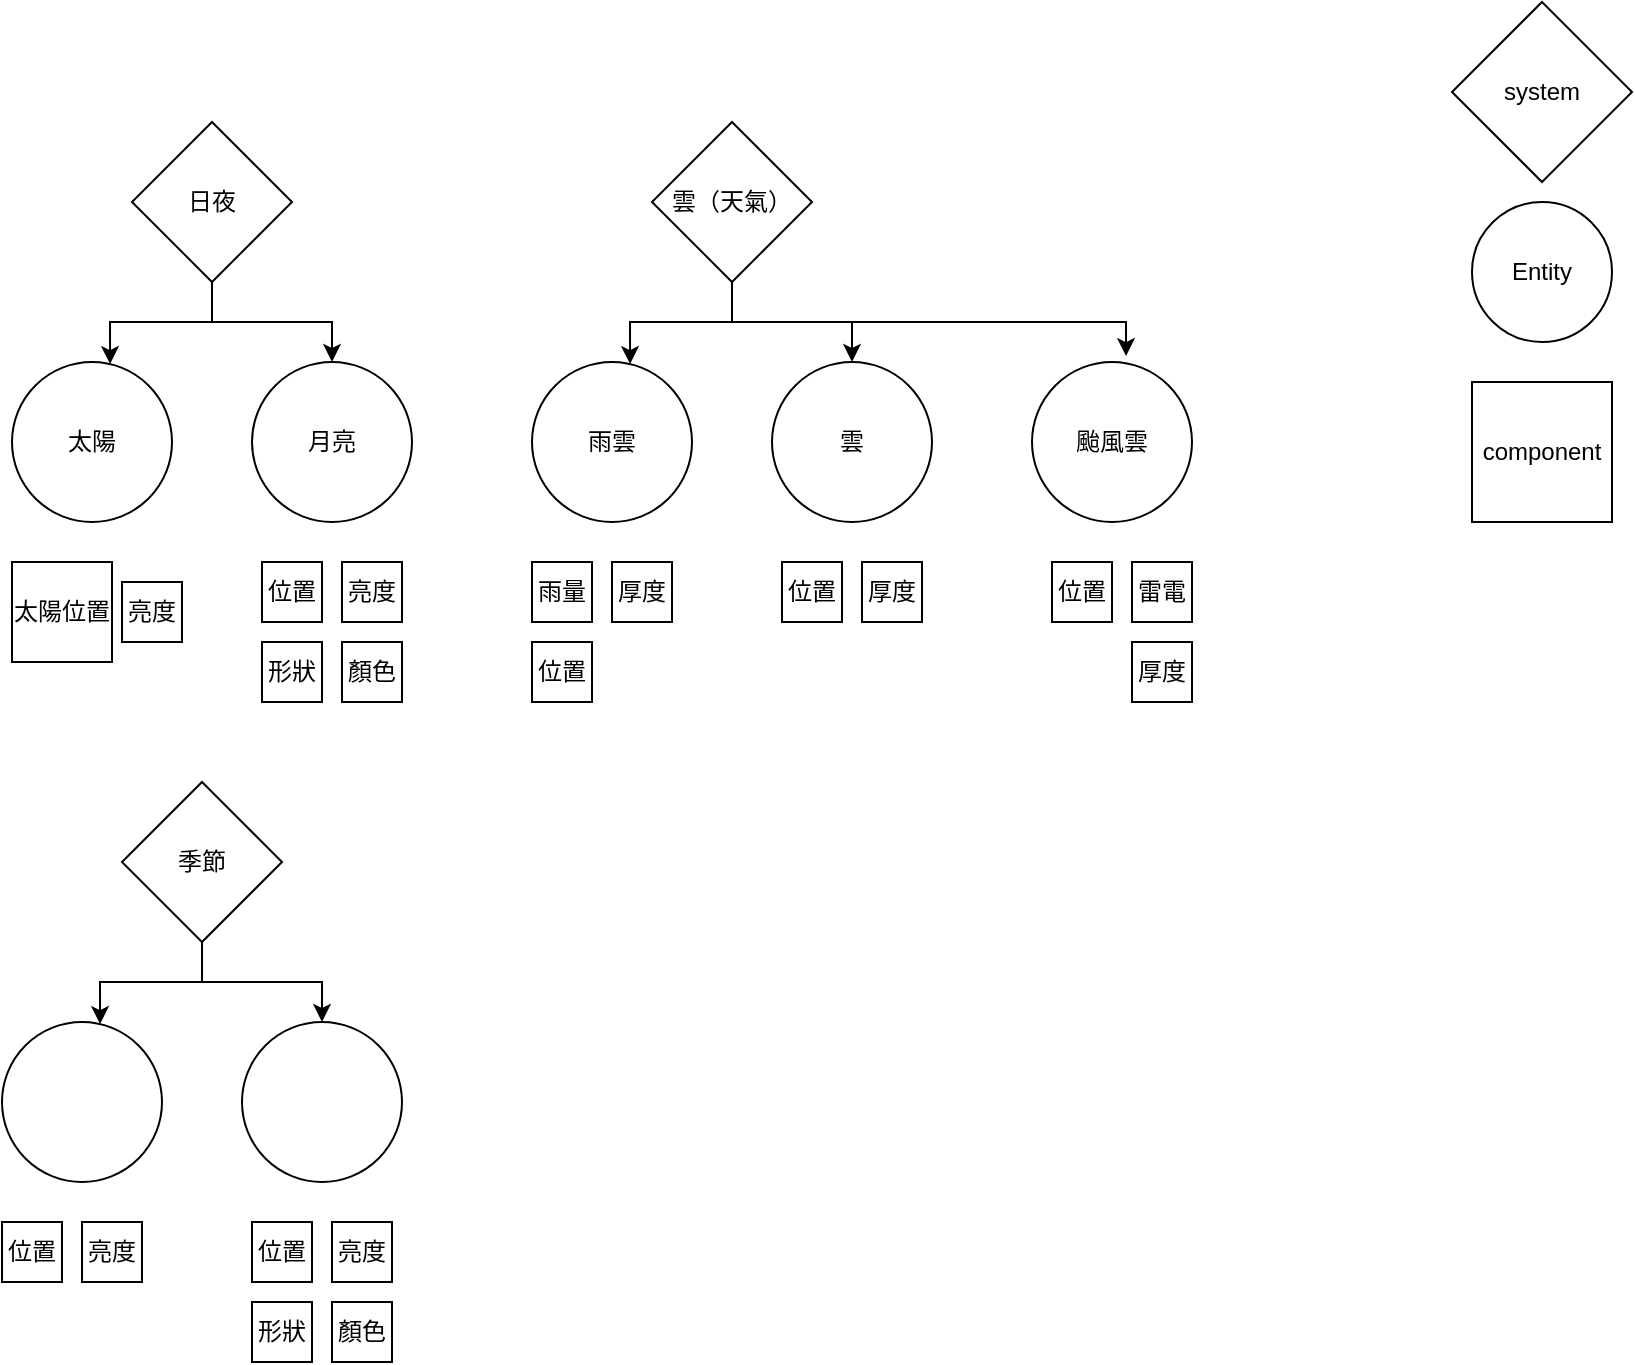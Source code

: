 <mxfile version="20.2.2" type="github">
  <diagram id="prtHgNgQTEPvFCAcTncT" name="Page-1">
    <mxGraphModel dx="946" dy="646" grid="1" gridSize="10" guides="1" tooltips="1" connect="1" arrows="1" fold="1" page="1" pageScale="1" pageWidth="827" pageHeight="1169" math="0" shadow="0">
      <root>
        <mxCell id="0" />
        <mxCell id="1" parent="0" />
        <mxCell id="Z8pUoYo2S_-PwDnYIDu9-4" style="edgeStyle=orthogonalEdgeStyle;rounded=0;orthogonalLoop=1;jettySize=auto;html=1;entryX=0.613;entryY=0.013;entryDx=0;entryDy=0;entryPerimeter=0;" edge="1" parent="1" source="Z8pUoYo2S_-PwDnYIDu9-1" target="Z8pUoYo2S_-PwDnYIDu9-2">
          <mxGeometry relative="1" as="geometry" />
        </mxCell>
        <mxCell id="Z8pUoYo2S_-PwDnYIDu9-5" style="edgeStyle=orthogonalEdgeStyle;rounded=0;orthogonalLoop=1;jettySize=auto;html=1;entryX=0.5;entryY=0;entryDx=0;entryDy=0;" edge="1" parent="1" source="Z8pUoYo2S_-PwDnYIDu9-1" target="Z8pUoYo2S_-PwDnYIDu9-3">
          <mxGeometry relative="1" as="geometry" />
        </mxCell>
        <mxCell id="Z8pUoYo2S_-PwDnYIDu9-1" value="日夜" style="rhombus;whiteSpace=wrap;html=1;" vertex="1" parent="1">
          <mxGeometry x="70" y="70" width="80" height="80" as="geometry" />
        </mxCell>
        <mxCell id="Z8pUoYo2S_-PwDnYIDu9-2" value="太陽" style="ellipse;whiteSpace=wrap;html=1;aspect=fixed;" vertex="1" parent="1">
          <mxGeometry x="10" y="190" width="80" height="80" as="geometry" />
        </mxCell>
        <mxCell id="Z8pUoYo2S_-PwDnYIDu9-3" value="月亮" style="ellipse;whiteSpace=wrap;html=1;aspect=fixed;" vertex="1" parent="1">
          <mxGeometry x="130" y="190" width="80" height="80" as="geometry" />
        </mxCell>
        <mxCell id="Z8pUoYo2S_-PwDnYIDu9-6" value="太陽位置" style="whiteSpace=wrap;html=1;aspect=fixed;" vertex="1" parent="1">
          <mxGeometry x="10" y="290" width="50" height="50" as="geometry" />
        </mxCell>
        <mxCell id="Z8pUoYo2S_-PwDnYIDu9-7" value="亮度" style="whiteSpace=wrap;html=1;aspect=fixed;" vertex="1" parent="1">
          <mxGeometry x="65" y="300" width="30" height="30" as="geometry" />
        </mxCell>
        <mxCell id="Z8pUoYo2S_-PwDnYIDu9-8" value="位置" style="whiteSpace=wrap;html=1;aspect=fixed;" vertex="1" parent="1">
          <mxGeometry x="135" y="290" width="30" height="30" as="geometry" />
        </mxCell>
        <mxCell id="Z8pUoYo2S_-PwDnYIDu9-9" value="亮度" style="whiteSpace=wrap;html=1;aspect=fixed;" vertex="1" parent="1">
          <mxGeometry x="175" y="290" width="30" height="30" as="geometry" />
        </mxCell>
        <mxCell id="Z8pUoYo2S_-PwDnYIDu9-10" value="形狀" style="whiteSpace=wrap;html=1;aspect=fixed;" vertex="1" parent="1">
          <mxGeometry x="135" y="330" width="30" height="30" as="geometry" />
        </mxCell>
        <mxCell id="Z8pUoYo2S_-PwDnYIDu9-11" value="顏色" style="whiteSpace=wrap;html=1;aspect=fixed;" vertex="1" parent="1">
          <mxGeometry x="175" y="330" width="30" height="30" as="geometry" />
        </mxCell>
        <mxCell id="Z8pUoYo2S_-PwDnYIDu9-31" style="edgeStyle=orthogonalEdgeStyle;rounded=0;orthogonalLoop=1;jettySize=auto;html=1;entryX=0.613;entryY=0.013;entryDx=0;entryDy=0;entryPerimeter=0;" edge="1" parent="1" source="Z8pUoYo2S_-PwDnYIDu9-33" target="Z8pUoYo2S_-PwDnYIDu9-34">
          <mxGeometry relative="1" as="geometry" />
        </mxCell>
        <mxCell id="Z8pUoYo2S_-PwDnYIDu9-32" style="edgeStyle=orthogonalEdgeStyle;rounded=0;orthogonalLoop=1;jettySize=auto;html=1;entryX=0.5;entryY=0;entryDx=0;entryDy=0;" edge="1" parent="1" source="Z8pUoYo2S_-PwDnYIDu9-33" target="Z8pUoYo2S_-PwDnYIDu9-35">
          <mxGeometry relative="1" as="geometry" />
        </mxCell>
        <mxCell id="Z8pUoYo2S_-PwDnYIDu9-43" style="edgeStyle=orthogonalEdgeStyle;rounded=0;orthogonalLoop=1;jettySize=auto;html=1;exitX=0.5;exitY=1;exitDx=0;exitDy=0;entryX=0.588;entryY=-0.037;entryDx=0;entryDy=0;entryPerimeter=0;" edge="1" parent="1" source="Z8pUoYo2S_-PwDnYIDu9-33" target="Z8pUoYo2S_-PwDnYIDu9-42">
          <mxGeometry relative="1" as="geometry" />
        </mxCell>
        <mxCell id="Z8pUoYo2S_-PwDnYIDu9-33" value="雲（天氣）" style="rhombus;whiteSpace=wrap;html=1;" vertex="1" parent="1">
          <mxGeometry x="330" y="70" width="80" height="80" as="geometry" />
        </mxCell>
        <mxCell id="Z8pUoYo2S_-PwDnYIDu9-34" value="雨雲" style="ellipse;whiteSpace=wrap;html=1;aspect=fixed;" vertex="1" parent="1">
          <mxGeometry x="270" y="190" width="80" height="80" as="geometry" />
        </mxCell>
        <mxCell id="Z8pUoYo2S_-PwDnYIDu9-35" value="雲" style="ellipse;whiteSpace=wrap;html=1;aspect=fixed;" vertex="1" parent="1">
          <mxGeometry x="390" y="190" width="80" height="80" as="geometry" />
        </mxCell>
        <mxCell id="Z8pUoYo2S_-PwDnYIDu9-36" value="雨量" style="whiteSpace=wrap;html=1;aspect=fixed;" vertex="1" parent="1">
          <mxGeometry x="270" y="290" width="30" height="30" as="geometry" />
        </mxCell>
        <mxCell id="Z8pUoYo2S_-PwDnYIDu9-37" value="厚度" style="whiteSpace=wrap;html=1;aspect=fixed;" vertex="1" parent="1">
          <mxGeometry x="310" y="290" width="30" height="30" as="geometry" />
        </mxCell>
        <mxCell id="Z8pUoYo2S_-PwDnYIDu9-42" value="颱風雲" style="ellipse;whiteSpace=wrap;html=1;aspect=fixed;" vertex="1" parent="1">
          <mxGeometry x="520" y="190" width="80" height="80" as="geometry" />
        </mxCell>
        <mxCell id="Z8pUoYo2S_-PwDnYIDu9-45" value="位置" style="whiteSpace=wrap;html=1;aspect=fixed;" vertex="1" parent="1">
          <mxGeometry x="270" y="330" width="30" height="30" as="geometry" />
        </mxCell>
        <mxCell id="Z8pUoYo2S_-PwDnYIDu9-46" value="位置" style="whiteSpace=wrap;html=1;aspect=fixed;" vertex="1" parent="1">
          <mxGeometry x="395" y="290" width="30" height="30" as="geometry" />
        </mxCell>
        <mxCell id="Z8pUoYo2S_-PwDnYIDu9-47" value="厚度" style="whiteSpace=wrap;html=1;aspect=fixed;" vertex="1" parent="1">
          <mxGeometry x="435" y="290" width="30" height="30" as="geometry" />
        </mxCell>
        <mxCell id="Z8pUoYo2S_-PwDnYIDu9-48" value="位置" style="whiteSpace=wrap;html=1;aspect=fixed;" vertex="1" parent="1">
          <mxGeometry x="530" y="290" width="30" height="30" as="geometry" />
        </mxCell>
        <mxCell id="Z8pUoYo2S_-PwDnYIDu9-49" value="雷電" style="whiteSpace=wrap;html=1;aspect=fixed;" vertex="1" parent="1">
          <mxGeometry x="570" y="290" width="30" height="30" as="geometry" />
        </mxCell>
        <mxCell id="Z8pUoYo2S_-PwDnYIDu9-50" value="厚度" style="whiteSpace=wrap;html=1;aspect=fixed;" vertex="1" parent="1">
          <mxGeometry x="570" y="330" width="30" height="30" as="geometry" />
        </mxCell>
        <mxCell id="Z8pUoYo2S_-PwDnYIDu9-51" value="component" style="whiteSpace=wrap;html=1;aspect=fixed;" vertex="1" parent="1">
          <mxGeometry x="740" y="200" width="70" height="70" as="geometry" />
        </mxCell>
        <mxCell id="Z8pUoYo2S_-PwDnYIDu9-53" value="Entity" style="ellipse;whiteSpace=wrap;html=1;aspect=fixed;" vertex="1" parent="1">
          <mxGeometry x="740" y="110" width="70" height="70" as="geometry" />
        </mxCell>
        <mxCell id="Z8pUoYo2S_-PwDnYIDu9-54" value="system" style="rhombus;whiteSpace=wrap;html=1;" vertex="1" parent="1">
          <mxGeometry x="730" y="10" width="90" height="90" as="geometry" />
        </mxCell>
        <mxCell id="Z8pUoYo2S_-PwDnYIDu9-55" style="edgeStyle=orthogonalEdgeStyle;rounded=0;orthogonalLoop=1;jettySize=auto;html=1;entryX=0.613;entryY=0.013;entryDx=0;entryDy=0;entryPerimeter=0;" edge="1" parent="1" source="Z8pUoYo2S_-PwDnYIDu9-57" target="Z8pUoYo2S_-PwDnYIDu9-58">
          <mxGeometry relative="1" as="geometry" />
        </mxCell>
        <mxCell id="Z8pUoYo2S_-PwDnYIDu9-56" style="edgeStyle=orthogonalEdgeStyle;rounded=0;orthogonalLoop=1;jettySize=auto;html=1;entryX=0.5;entryY=0;entryDx=0;entryDy=0;" edge="1" parent="1" source="Z8pUoYo2S_-PwDnYIDu9-57" target="Z8pUoYo2S_-PwDnYIDu9-59">
          <mxGeometry relative="1" as="geometry" />
        </mxCell>
        <mxCell id="Z8pUoYo2S_-PwDnYIDu9-57" value="季節" style="rhombus;whiteSpace=wrap;html=1;" vertex="1" parent="1">
          <mxGeometry x="65" y="400" width="80" height="80" as="geometry" />
        </mxCell>
        <mxCell id="Z8pUoYo2S_-PwDnYIDu9-58" value="" style="ellipse;whiteSpace=wrap;html=1;aspect=fixed;" vertex="1" parent="1">
          <mxGeometry x="5" y="520" width="80" height="80" as="geometry" />
        </mxCell>
        <mxCell id="Z8pUoYo2S_-PwDnYIDu9-59" value="" style="ellipse;whiteSpace=wrap;html=1;aspect=fixed;" vertex="1" parent="1">
          <mxGeometry x="125" y="520" width="80" height="80" as="geometry" />
        </mxCell>
        <mxCell id="Z8pUoYo2S_-PwDnYIDu9-60" value="位置" style="whiteSpace=wrap;html=1;aspect=fixed;" vertex="1" parent="1">
          <mxGeometry x="5" y="620" width="30" height="30" as="geometry" />
        </mxCell>
        <mxCell id="Z8pUoYo2S_-PwDnYIDu9-61" value="亮度" style="whiteSpace=wrap;html=1;aspect=fixed;" vertex="1" parent="1">
          <mxGeometry x="45" y="620" width="30" height="30" as="geometry" />
        </mxCell>
        <mxCell id="Z8pUoYo2S_-PwDnYIDu9-62" value="位置" style="whiteSpace=wrap;html=1;aspect=fixed;" vertex="1" parent="1">
          <mxGeometry x="130" y="620" width="30" height="30" as="geometry" />
        </mxCell>
        <mxCell id="Z8pUoYo2S_-PwDnYIDu9-63" value="亮度" style="whiteSpace=wrap;html=1;aspect=fixed;" vertex="1" parent="1">
          <mxGeometry x="170" y="620" width="30" height="30" as="geometry" />
        </mxCell>
        <mxCell id="Z8pUoYo2S_-PwDnYIDu9-64" value="形狀" style="whiteSpace=wrap;html=1;aspect=fixed;" vertex="1" parent="1">
          <mxGeometry x="130" y="660" width="30" height="30" as="geometry" />
        </mxCell>
        <mxCell id="Z8pUoYo2S_-PwDnYIDu9-65" value="顏色" style="whiteSpace=wrap;html=1;aspect=fixed;" vertex="1" parent="1">
          <mxGeometry x="170" y="660" width="30" height="30" as="geometry" />
        </mxCell>
      </root>
    </mxGraphModel>
  </diagram>
</mxfile>
